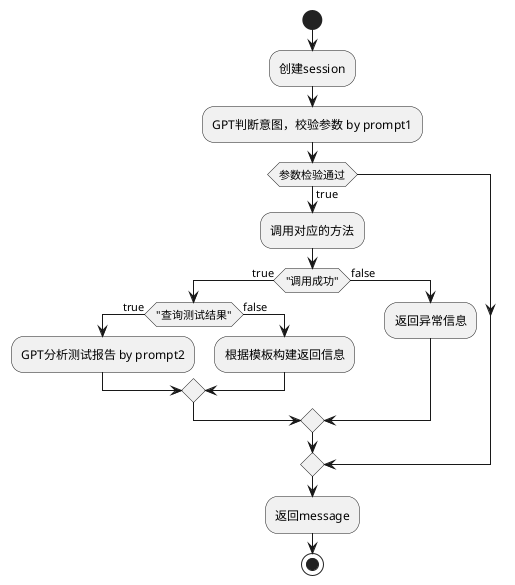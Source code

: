 @startuml
start
:创建session;
:GPT判断意图，校验参数 by prompt1;
if (参数检验通过) then (true)
    :调用对应的方法;
    if ("调用成功") then (true)
        if ("查询测试结果") then (true)
                    :GPT分析测试报告 by prompt2;
                else (false)
                    :根据模板构建返回信息;
                endif
    else (false)
        :返回异常信息;
    endif
endif
:返回message;
stop
@enduml